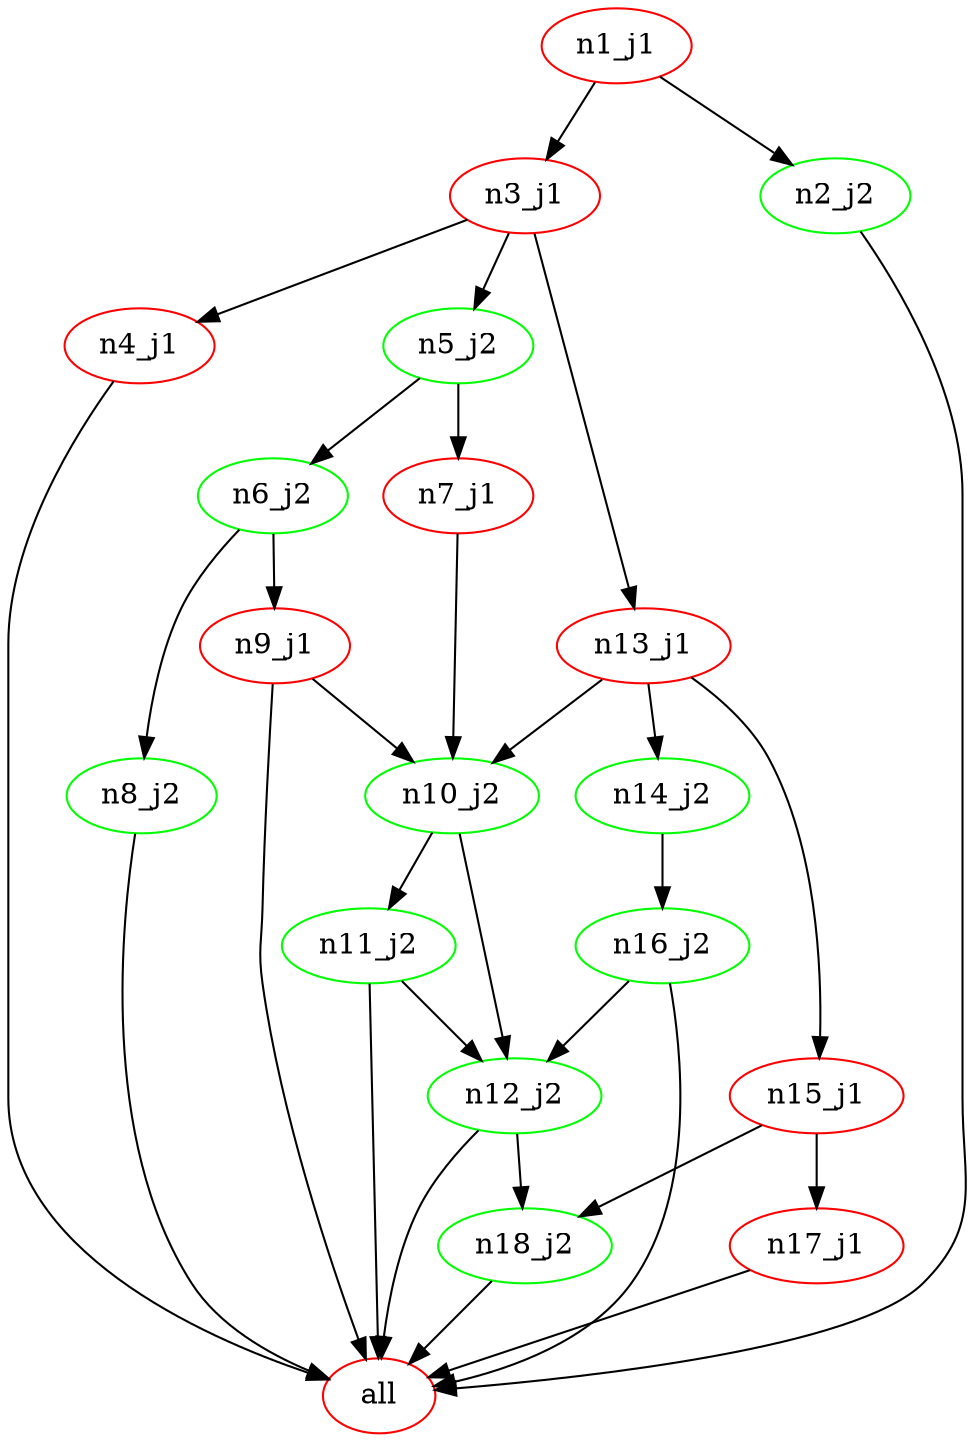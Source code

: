 digraph G {
n2[label="all", color="red"];
n5[label="n1_j1", color="red"];
n12[label="n10_j2", color="green"];
n11[label="n11_j2", color="green"];
n15[label="n12_j2", color="green"];
n14[label="n13_j1", color="red"];
n17[label="n14_j2", color="green"];
n19[label="n15_j1", color="red"];
n16[label="n16_j2", color="green"];
n18[label="n17_j1", color="red"];
n20[label="n18_j2", color="green"];
n6[label="n2_j2", color="green"];
n4[label="n3_j1", color="red"];
n3[label="n4_j1", color="red"];
n9[label="n5_j2", color="green"];
n8[label="n6_j2", color="green"];
n13[label="n7_j1", color="red"];
n7[label="n8_j2", color="green"];
n10[label="n9_j1", color="red"];
n11 -> n2 ; 
n15 -> n2 ; 
n16 -> n2 ; 
n18 -> n2 ; 
n20 -> n2 ; 
n6 -> n2 ; 
n3 -> n2 ; 
n7 -> n2 ; 
n10 -> n2 ; 
n14 -> n12 ; 
n13 -> n12 ; 
n10 -> n12 ; 
n12 -> n11 ; 
n12 -> n15 ; 
n11 -> n15 ; 
n16 -> n15 ; 
n4 -> n14 ; 
n14 -> n17 ; 
n14 -> n19 ; 
n17 -> n16 ; 
n19 -> n18 ; 
n15 -> n20 ; 
n19 -> n20 ; 
n5 -> n6 ; 
n5 -> n4 ; 
n4 -> n3 ; 
n4 -> n9 ; 
n9 -> n8 ; 
n9 -> n13 ; 
n8 -> n7 ; 
n8 -> n10 ; 
}
